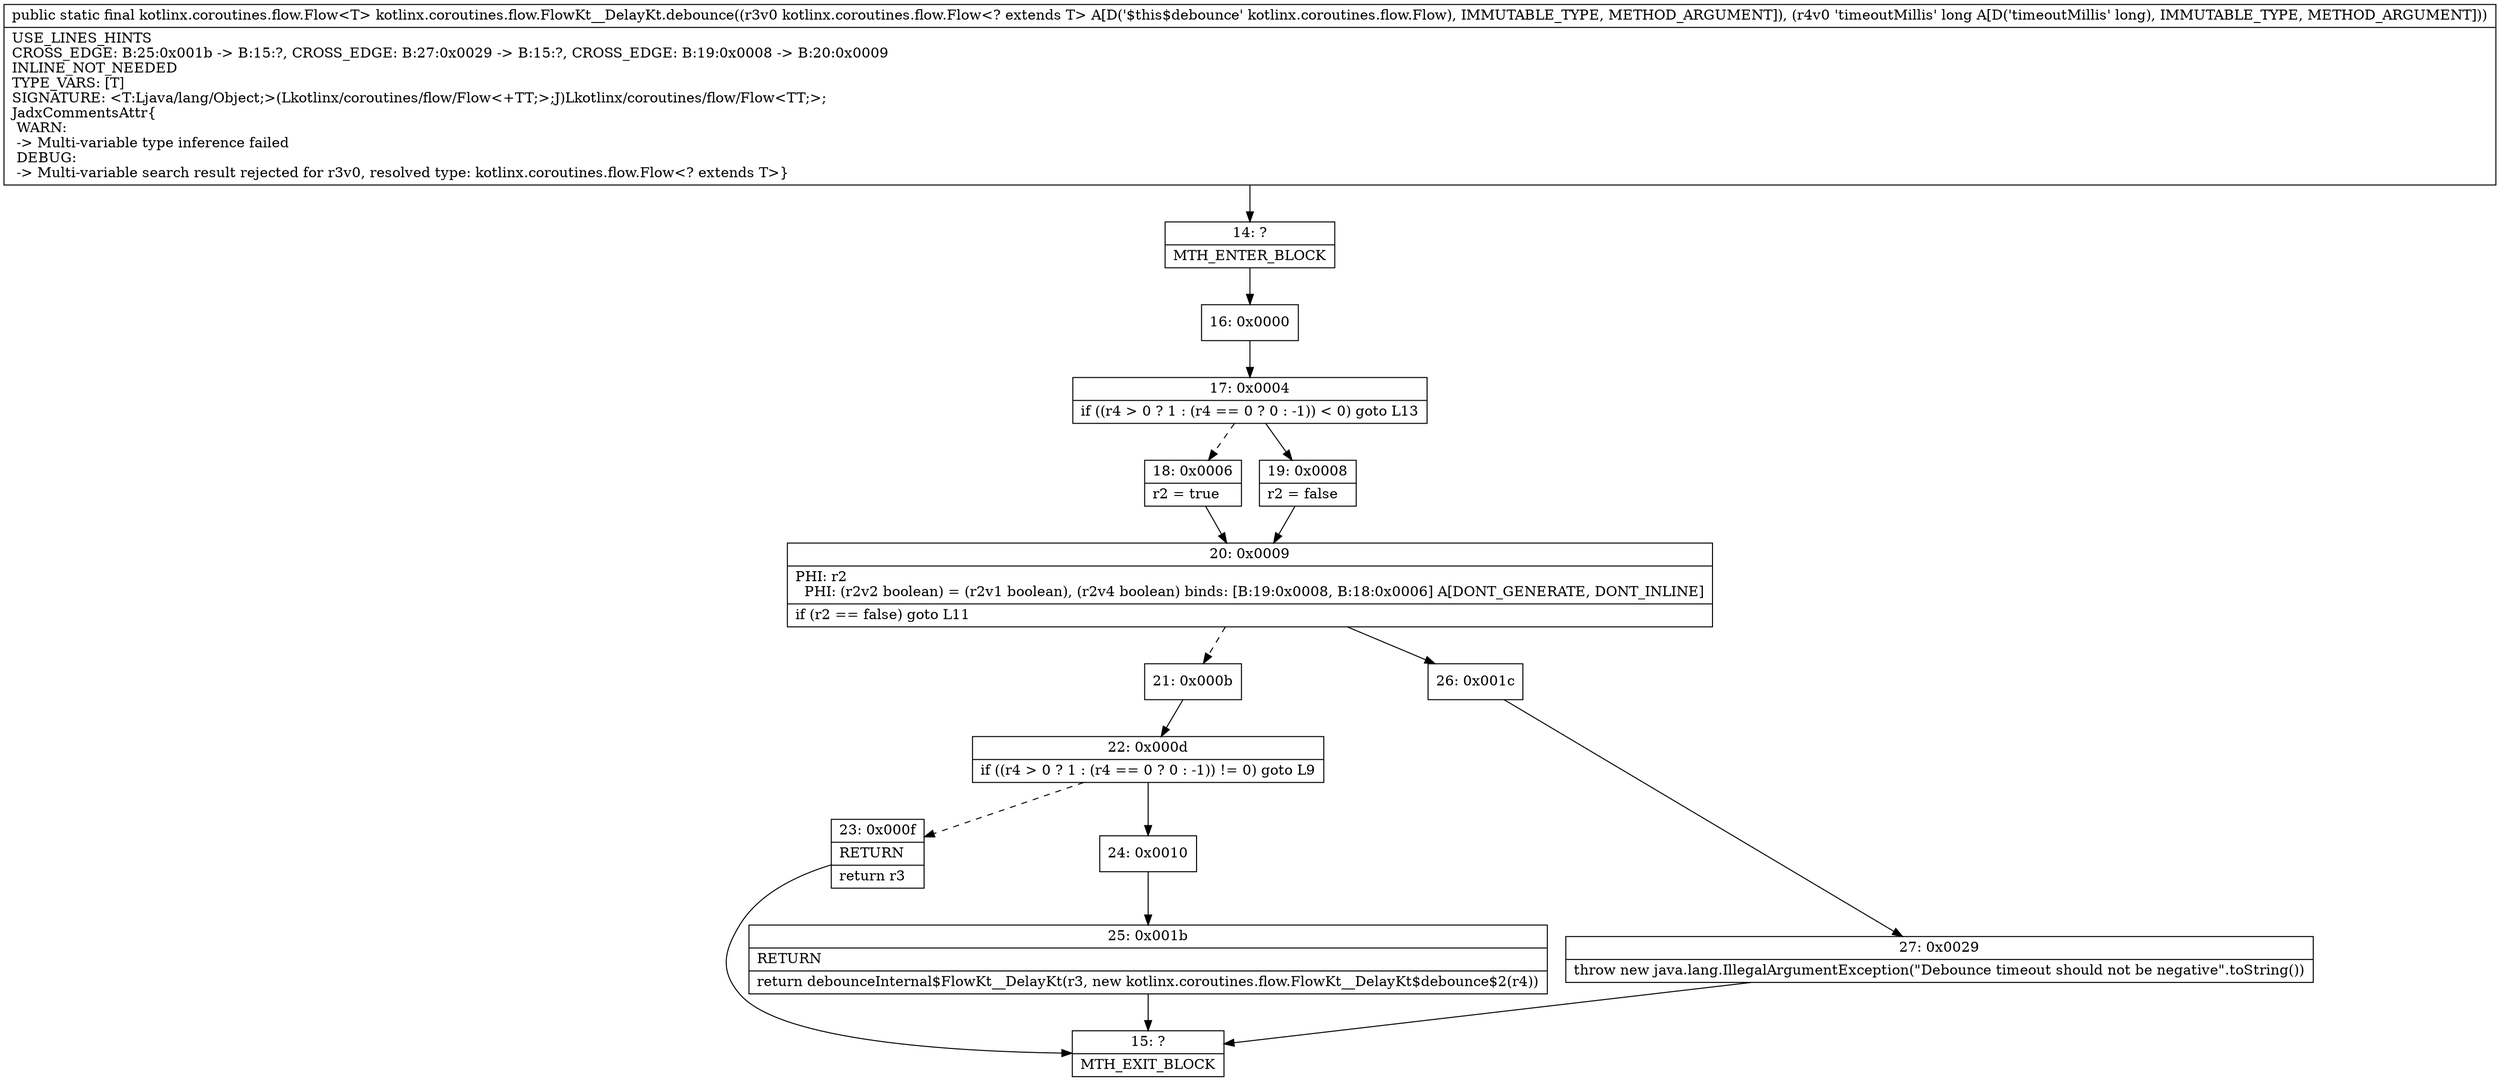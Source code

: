 digraph "CFG forkotlinx.coroutines.flow.FlowKt__DelayKt.debounce(Lkotlinx\/coroutines\/flow\/Flow;J)Lkotlinx\/coroutines\/flow\/Flow;" {
Node_14 [shape=record,label="{14\:\ ?|MTH_ENTER_BLOCK\l}"];
Node_16 [shape=record,label="{16\:\ 0x0000}"];
Node_17 [shape=record,label="{17\:\ 0x0004|if ((r4 \> 0 ? 1 : (r4 == 0 ? 0 : \-1)) \< 0) goto L13\l}"];
Node_18 [shape=record,label="{18\:\ 0x0006|r2 = true\l}"];
Node_20 [shape=record,label="{20\:\ 0x0009|PHI: r2 \l  PHI: (r2v2 boolean) = (r2v1 boolean), (r2v4 boolean) binds: [B:19:0x0008, B:18:0x0006] A[DONT_GENERATE, DONT_INLINE]\l|if (r2 == false) goto L11\l}"];
Node_21 [shape=record,label="{21\:\ 0x000b}"];
Node_22 [shape=record,label="{22\:\ 0x000d|if ((r4 \> 0 ? 1 : (r4 == 0 ? 0 : \-1)) != 0) goto L9\l}"];
Node_23 [shape=record,label="{23\:\ 0x000f|RETURN\l|return r3\l}"];
Node_15 [shape=record,label="{15\:\ ?|MTH_EXIT_BLOCK\l}"];
Node_24 [shape=record,label="{24\:\ 0x0010}"];
Node_25 [shape=record,label="{25\:\ 0x001b|RETURN\l|return debounceInternal$FlowKt__DelayKt(r3, new kotlinx.coroutines.flow.FlowKt__DelayKt$debounce$2(r4))\l}"];
Node_26 [shape=record,label="{26\:\ 0x001c}"];
Node_27 [shape=record,label="{27\:\ 0x0029|throw new java.lang.IllegalArgumentException(\"Debounce timeout should not be negative\".toString())\l}"];
Node_19 [shape=record,label="{19\:\ 0x0008|r2 = false\l}"];
MethodNode[shape=record,label="{public static final kotlinx.coroutines.flow.Flow\<T\> kotlinx.coroutines.flow.FlowKt__DelayKt.debounce((r3v0 kotlinx.coroutines.flow.Flow\<? extends T\> A[D('$this$debounce' kotlinx.coroutines.flow.Flow), IMMUTABLE_TYPE, METHOD_ARGUMENT]), (r4v0 'timeoutMillis' long A[D('timeoutMillis' long), IMMUTABLE_TYPE, METHOD_ARGUMENT]))  | USE_LINES_HINTS\lCROSS_EDGE: B:25:0x001b \-\> B:15:?, CROSS_EDGE: B:27:0x0029 \-\> B:15:?, CROSS_EDGE: B:19:0x0008 \-\> B:20:0x0009\lINLINE_NOT_NEEDED\lTYPE_VARS: [T]\lSIGNATURE: \<T:Ljava\/lang\/Object;\>(Lkotlinx\/coroutines\/flow\/Flow\<+TT;\>;J)Lkotlinx\/coroutines\/flow\/Flow\<TT;\>;\lJadxCommentsAttr\{\l WARN: \l \-\> Multi\-variable type inference failed\l DEBUG: \l \-\> Multi\-variable search result rejected for r3v0, resolved type: kotlinx.coroutines.flow.Flow\<? extends T\>\}\l}"];
MethodNode -> Node_14;Node_14 -> Node_16;
Node_16 -> Node_17;
Node_17 -> Node_18[style=dashed];
Node_17 -> Node_19;
Node_18 -> Node_20;
Node_20 -> Node_21[style=dashed];
Node_20 -> Node_26;
Node_21 -> Node_22;
Node_22 -> Node_23[style=dashed];
Node_22 -> Node_24;
Node_23 -> Node_15;
Node_24 -> Node_25;
Node_25 -> Node_15;
Node_26 -> Node_27;
Node_27 -> Node_15;
Node_19 -> Node_20;
}

